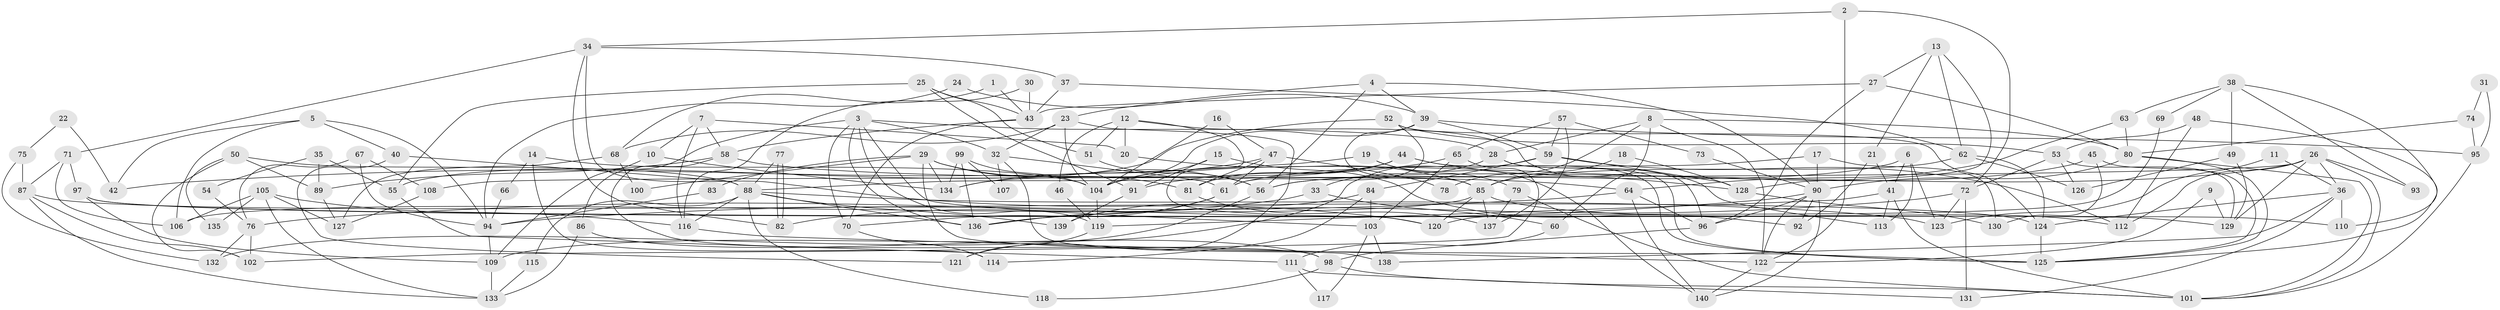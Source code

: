// Generated by graph-tools (version 1.1) at 2025/52/03/09/25 04:52:20]
// undirected, 140 vertices, 280 edges
graph export_dot {
graph [start="1"]
  node [color=gray90,style=filled];
  1;
  2;
  3;
  4;
  5;
  6;
  7;
  8;
  9;
  10;
  11;
  12;
  13;
  14;
  15;
  16;
  17;
  18;
  19;
  20;
  21;
  22;
  23;
  24;
  25;
  26;
  27;
  28;
  29;
  30;
  31;
  32;
  33;
  34;
  35;
  36;
  37;
  38;
  39;
  40;
  41;
  42;
  43;
  44;
  45;
  46;
  47;
  48;
  49;
  50;
  51;
  52;
  53;
  54;
  55;
  56;
  57;
  58;
  59;
  60;
  61;
  62;
  63;
  64;
  65;
  66;
  67;
  68;
  69;
  70;
  71;
  72;
  73;
  74;
  75;
  76;
  77;
  78;
  79;
  80;
  81;
  82;
  83;
  84;
  85;
  86;
  87;
  88;
  89;
  90;
  91;
  92;
  93;
  94;
  95;
  96;
  97;
  98;
  99;
  100;
  101;
  102;
  103;
  104;
  105;
  106;
  107;
  108;
  109;
  110;
  111;
  112;
  113;
  114;
  115;
  116;
  117;
  118;
  119;
  120;
  121;
  122;
  123;
  124;
  125;
  126;
  127;
  128;
  129;
  130;
  131;
  132;
  133;
  134;
  135;
  136;
  137;
  138;
  139;
  140;
  1 -- 68;
  1 -- 43;
  2 -- 122;
  2 -- 72;
  2 -- 34;
  3 -- 28;
  3 -- 70;
  3 -- 32;
  3 -- 86;
  3 -- 103;
  3 -- 119;
  3 -- 136;
  4 -- 90;
  4 -- 56;
  4 -- 23;
  4 -- 39;
  5 -- 94;
  5 -- 40;
  5 -- 42;
  5 -- 106;
  6 -- 41;
  6 -- 56;
  6 -- 113;
  6 -- 123;
  7 -- 58;
  7 -- 116;
  7 -- 10;
  7 -- 20;
  8 -- 122;
  8 -- 28;
  8 -- 60;
  8 -- 78;
  8 -- 80;
  9 -- 122;
  9 -- 129;
  10 -- 109;
  10 -- 134;
  11 -- 36;
  11 -- 123;
  12 -- 113;
  12 -- 20;
  12 -- 46;
  12 -- 51;
  12 -- 120;
  13 -- 128;
  13 -- 62;
  13 -- 21;
  13 -- 27;
  14 -- 104;
  14 -- 114;
  14 -- 66;
  15 -- 92;
  15 -- 104;
  15 -- 91;
  16 -- 104;
  16 -- 47;
  17 -- 90;
  17 -- 61;
  17 -- 130;
  18 -- 128;
  18 -- 85;
  19 -- 79;
  19 -- 140;
  19 -- 42;
  20 -- 85;
  21 -- 41;
  21 -- 92;
  22 -- 75;
  22 -- 42;
  23 -- 104;
  23 -- 32;
  23 -- 68;
  23 -- 121;
  24 -- 94;
  24 -- 39;
  25 -- 91;
  25 -- 43;
  25 -- 51;
  25 -- 55;
  26 -- 101;
  26 -- 112;
  26 -- 36;
  26 -- 56;
  26 -- 93;
  26 -- 108;
  26 -- 129;
  27 -- 80;
  27 -- 43;
  27 -- 96;
  28 -- 33;
  28 -- 125;
  28 -- 96;
  29 -- 56;
  29 -- 125;
  29 -- 81;
  29 -- 83;
  29 -- 100;
  29 -- 134;
  30 -- 43;
  30 -- 116;
  31 -- 95;
  31 -- 74;
  32 -- 61;
  32 -- 107;
  32 -- 138;
  33 -- 82;
  33 -- 60;
  34 -- 37;
  34 -- 71;
  34 -- 82;
  34 -- 120;
  35 -- 89;
  35 -- 55;
  35 -- 54;
  36 -- 138;
  36 -- 110;
  36 -- 124;
  36 -- 131;
  37 -- 43;
  37 -- 62;
  38 -- 110;
  38 -- 63;
  38 -- 49;
  38 -- 69;
  38 -- 93;
  39 -- 85;
  39 -- 59;
  39 -- 95;
  39 -- 104;
  40 -- 88;
  40 -- 121;
  41 -- 119;
  41 -- 101;
  41 -- 113;
  43 -- 58;
  43 -- 70;
  44 -- 81;
  44 -- 134;
  44 -- 88;
  44 -- 125;
  44 -- 128;
  45 -- 125;
  45 -- 104;
  45 -- 130;
  46 -- 119;
  47 -- 134;
  47 -- 61;
  47 -- 78;
  47 -- 81;
  48 -- 125;
  48 -- 112;
  48 -- 53;
  49 -- 129;
  49 -- 126;
  50 -- 88;
  50 -- 102;
  50 -- 89;
  50 -- 135;
  51 -- 56;
  52 -- 53;
  52 -- 61;
  52 -- 55;
  52 -- 124;
  53 -- 126;
  53 -- 72;
  53 -- 129;
  54 -- 76;
  55 -- 111;
  56 -- 132;
  57 -- 59;
  57 -- 137;
  57 -- 65;
  57 -- 73;
  58 -- 98;
  58 -- 64;
  58 -- 89;
  59 -- 128;
  59 -- 84;
  59 -- 109;
  59 -- 112;
  60 -- 111;
  61 -- 136;
  61 -- 70;
  62 -- 124;
  62 -- 85;
  62 -- 126;
  63 -- 80;
  63 -- 64;
  64 -- 96;
  64 -- 76;
  64 -- 140;
  65 -- 91;
  65 -- 102;
  65 -- 103;
  66 -- 94;
  67 -- 108;
  67 -- 94;
  67 -- 76;
  68 -- 127;
  68 -- 100;
  69 -- 120;
  70 -- 114;
  71 -- 97;
  71 -- 87;
  71 -- 106;
  72 -- 136;
  72 -- 123;
  72 -- 131;
  73 -- 90;
  74 -- 80;
  74 -- 95;
  75 -- 132;
  75 -- 87;
  76 -- 102;
  76 -- 132;
  77 -- 82;
  77 -- 82;
  77 -- 88;
  79 -- 137;
  79 -- 101;
  80 -- 125;
  80 -- 90;
  80 -- 101;
  81 -- 137;
  83 -- 94;
  84 -- 103;
  84 -- 114;
  84 -- 139;
  85 -- 106;
  85 -- 120;
  85 -- 112;
  85 -- 137;
  86 -- 133;
  86 -- 98;
  87 -- 124;
  87 -- 102;
  87 -- 133;
  88 -- 123;
  88 -- 115;
  88 -- 116;
  88 -- 118;
  88 -- 136;
  88 -- 139;
  89 -- 127;
  90 -- 96;
  90 -- 92;
  90 -- 94;
  90 -- 122;
  90 -- 140;
  91 -- 139;
  94 -- 109;
  95 -- 101;
  96 -- 98;
  97 -- 109;
  97 -- 129;
  97 -- 110;
  98 -- 101;
  98 -- 118;
  99 -- 134;
  99 -- 136;
  99 -- 104;
  99 -- 107;
  103 -- 117;
  103 -- 138;
  104 -- 119;
  105 -- 106;
  105 -- 116;
  105 -- 127;
  105 -- 133;
  105 -- 135;
  108 -- 127;
  109 -- 133;
  111 -- 131;
  111 -- 117;
  115 -- 133;
  116 -- 122;
  119 -- 121;
  122 -- 140;
  124 -- 125;
  128 -- 130;
}
